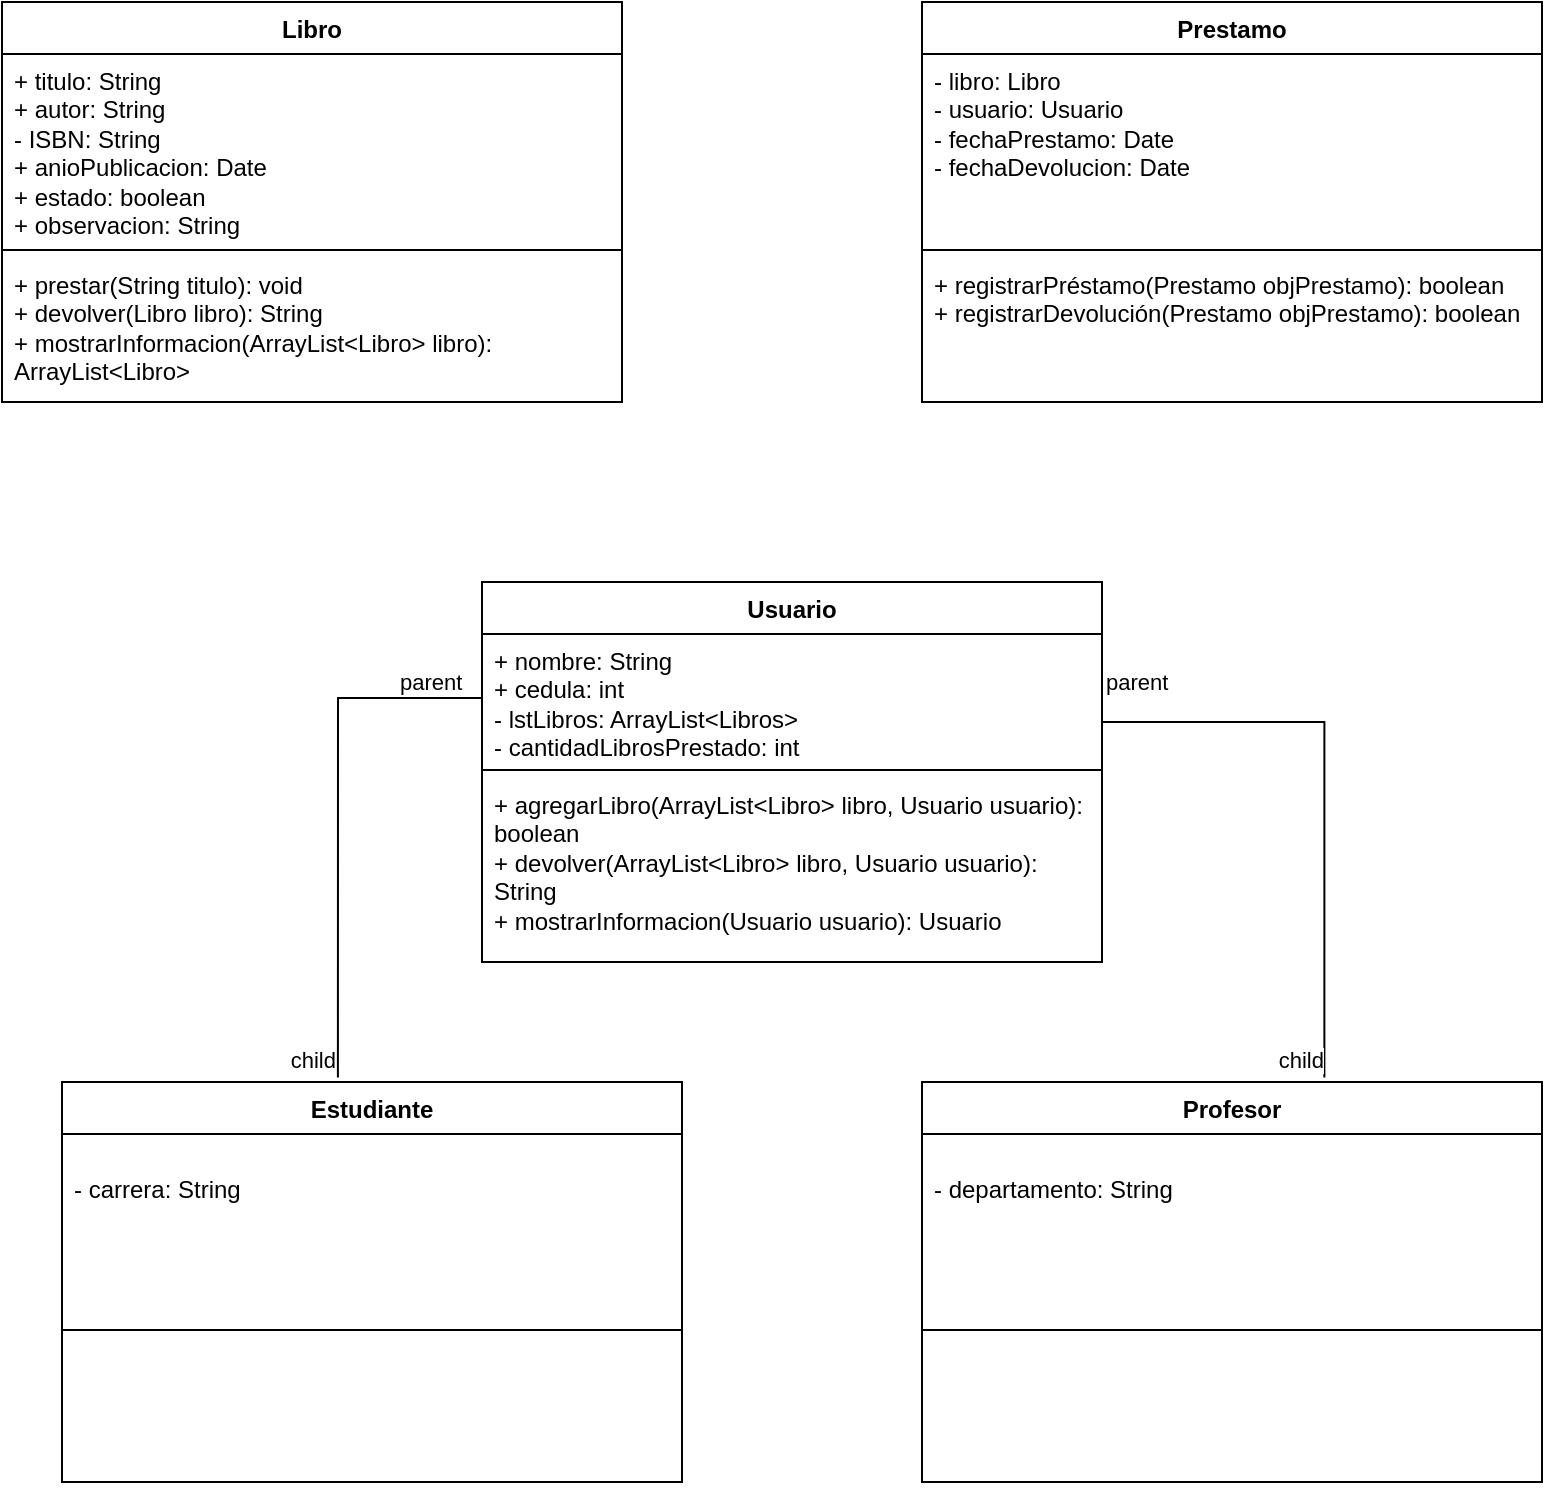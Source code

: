 <mxfile version="24.8.4">
  <diagram id="C5RBs43oDa-KdzZeNtuy" name="Page-1">
    <mxGraphModel dx="1466" dy="619" grid="1" gridSize="10" guides="1" tooltips="1" connect="1" arrows="1" fold="1" page="1" pageScale="1" pageWidth="827" pageHeight="1169" math="0" shadow="0">
      <root>
        <mxCell id="WIyWlLk6GJQsqaUBKTNV-0" />
        <mxCell id="WIyWlLk6GJQsqaUBKTNV-1" parent="WIyWlLk6GJQsqaUBKTNV-0" />
        <mxCell id="ptES-6XvapHSugwiSKhB-0" value="Libro" style="swimlane;fontStyle=1;align=center;verticalAlign=top;childLayout=stackLayout;horizontal=1;startSize=26;horizontalStack=0;resizeParent=1;resizeParentMax=0;resizeLast=0;collapsible=1;marginBottom=0;whiteSpace=wrap;html=1;" parent="WIyWlLk6GJQsqaUBKTNV-1" vertex="1">
          <mxGeometry x="30" y="120" width="310" height="200" as="geometry" />
        </mxCell>
        <mxCell id="ptES-6XvapHSugwiSKhB-1" value="+ titulo: String&lt;div&gt;+ autor: String&lt;/div&gt;&lt;div&gt;-&amp;nbsp;ISBN: String&lt;/div&gt;&lt;div&gt;+ anioPublicacion: Date&lt;/div&gt;&lt;div&gt;+ estado: boolean&lt;/div&gt;&lt;div&gt;+ observacion: String&lt;/div&gt;" style="text;strokeColor=none;fillColor=none;align=left;verticalAlign=top;spacingLeft=4;spacingRight=4;overflow=hidden;rotatable=0;points=[[0,0.5],[1,0.5]];portConstraint=eastwest;whiteSpace=wrap;html=1;" parent="ptES-6XvapHSugwiSKhB-0" vertex="1">
          <mxGeometry y="26" width="310" height="94" as="geometry" />
        </mxCell>
        <mxCell id="ptES-6XvapHSugwiSKhB-2" value="" style="line;strokeWidth=1;fillColor=none;align=left;verticalAlign=middle;spacingTop=-1;spacingLeft=3;spacingRight=3;rotatable=0;labelPosition=right;points=[];portConstraint=eastwest;strokeColor=inherit;" parent="ptES-6XvapHSugwiSKhB-0" vertex="1">
          <mxGeometry y="120" width="310" height="8" as="geometry" />
        </mxCell>
        <mxCell id="ptES-6XvapHSugwiSKhB-3" value="+ prestar(String titulo): void&lt;div&gt;+ devolver(Libro libro): String&lt;/div&gt;&lt;div&gt;+ mostrarInformacion(ArrayList&amp;lt;Libro&amp;gt; libro): ArrayList&amp;lt;Libro&amp;gt;&lt;/div&gt;" style="text;strokeColor=none;fillColor=none;align=left;verticalAlign=top;spacingLeft=4;spacingRight=4;overflow=hidden;rotatable=0;points=[[0,0.5],[1,0.5]];portConstraint=eastwest;whiteSpace=wrap;html=1;" parent="ptES-6XvapHSugwiSKhB-0" vertex="1">
          <mxGeometry y="128" width="310" height="72" as="geometry" />
        </mxCell>
        <mxCell id="bq4Kn2e6vNmMjqOHsvpG-0" value="Usuario" style="swimlane;fontStyle=1;align=center;verticalAlign=top;childLayout=stackLayout;horizontal=1;startSize=26;horizontalStack=0;resizeParent=1;resizeParentMax=0;resizeLast=0;collapsible=1;marginBottom=0;whiteSpace=wrap;html=1;" vertex="1" parent="WIyWlLk6GJQsqaUBKTNV-1">
          <mxGeometry x="270" y="410" width="310" height="190" as="geometry" />
        </mxCell>
        <mxCell id="bq4Kn2e6vNmMjqOHsvpG-1" value="+ nombre: String&lt;div&gt;+ cedula: int&lt;/div&gt;&lt;div&gt;-&amp;nbsp;lstLibros: ArrayList&amp;lt;Libros&amp;gt;&lt;br&gt;&lt;/div&gt;&lt;div&gt;- cantidadLibrosPrestado: int&lt;/div&gt;" style="text;strokeColor=none;fillColor=none;align=left;verticalAlign=top;spacingLeft=4;spacingRight=4;overflow=hidden;rotatable=0;points=[[0,0.5],[1,0.5]];portConstraint=eastwest;whiteSpace=wrap;html=1;" vertex="1" parent="bq4Kn2e6vNmMjqOHsvpG-0">
          <mxGeometry y="26" width="310" height="64" as="geometry" />
        </mxCell>
        <mxCell id="bq4Kn2e6vNmMjqOHsvpG-2" value="" style="line;strokeWidth=1;fillColor=none;align=left;verticalAlign=middle;spacingTop=-1;spacingLeft=3;spacingRight=3;rotatable=0;labelPosition=right;points=[];portConstraint=eastwest;strokeColor=inherit;" vertex="1" parent="bq4Kn2e6vNmMjqOHsvpG-0">
          <mxGeometry y="90" width="310" height="8" as="geometry" />
        </mxCell>
        <mxCell id="bq4Kn2e6vNmMjqOHsvpG-3" value="+ agregarLibro(ArrayList&amp;lt;Libro&amp;gt; libro, Usuario usuario): boolean&lt;div&gt;+ devolver(ArrayList&amp;lt;Libro&amp;gt; libro, Usuario usuario): String&lt;/div&gt;&lt;div&gt;+ mostrarInformacion(Usuario usuario): Usuario&lt;/div&gt;" style="text;strokeColor=none;fillColor=none;align=left;verticalAlign=top;spacingLeft=4;spacingRight=4;overflow=hidden;rotatable=0;points=[[0,0.5],[1,0.5]];portConstraint=eastwest;whiteSpace=wrap;html=1;" vertex="1" parent="bq4Kn2e6vNmMjqOHsvpG-0">
          <mxGeometry y="98" width="310" height="92" as="geometry" />
        </mxCell>
        <mxCell id="bq4Kn2e6vNmMjqOHsvpG-4" value="Estudiante" style="swimlane;fontStyle=1;align=center;verticalAlign=top;childLayout=stackLayout;horizontal=1;startSize=26;horizontalStack=0;resizeParent=1;resizeParentMax=0;resizeLast=0;collapsible=1;marginBottom=0;whiteSpace=wrap;html=1;" vertex="1" parent="WIyWlLk6GJQsqaUBKTNV-1">
          <mxGeometry x="60" y="660" width="310" height="200" as="geometry" />
        </mxCell>
        <mxCell id="bq4Kn2e6vNmMjqOHsvpG-5" value="&lt;br&gt;&lt;div&gt;-&amp;nbsp;carrera: String&lt;br&gt;&lt;/div&gt;" style="text;strokeColor=none;fillColor=none;align=left;verticalAlign=top;spacingLeft=4;spacingRight=4;overflow=hidden;rotatable=0;points=[[0,0.5],[1,0.5]];portConstraint=eastwest;whiteSpace=wrap;html=1;" vertex="1" parent="bq4Kn2e6vNmMjqOHsvpG-4">
          <mxGeometry y="26" width="310" height="94" as="geometry" />
        </mxCell>
        <mxCell id="bq4Kn2e6vNmMjqOHsvpG-6" value="" style="line;strokeWidth=1;fillColor=none;align=left;verticalAlign=middle;spacingTop=-1;spacingLeft=3;spacingRight=3;rotatable=0;labelPosition=right;points=[];portConstraint=eastwest;strokeColor=inherit;" vertex="1" parent="bq4Kn2e6vNmMjqOHsvpG-4">
          <mxGeometry y="120" width="310" height="8" as="geometry" />
        </mxCell>
        <mxCell id="bq4Kn2e6vNmMjqOHsvpG-7" value="&amp;nbsp;" style="text;strokeColor=none;fillColor=none;align=left;verticalAlign=top;spacingLeft=4;spacingRight=4;overflow=hidden;rotatable=0;points=[[0,0.5],[1,0.5]];portConstraint=eastwest;whiteSpace=wrap;html=1;" vertex="1" parent="bq4Kn2e6vNmMjqOHsvpG-4">
          <mxGeometry y="128" width="310" height="72" as="geometry" />
        </mxCell>
        <mxCell id="bq4Kn2e6vNmMjqOHsvpG-8" value="Profesor" style="swimlane;fontStyle=1;align=center;verticalAlign=top;childLayout=stackLayout;horizontal=1;startSize=26;horizontalStack=0;resizeParent=1;resizeParentMax=0;resizeLast=0;collapsible=1;marginBottom=0;whiteSpace=wrap;html=1;" vertex="1" parent="WIyWlLk6GJQsqaUBKTNV-1">
          <mxGeometry x="490" y="660" width="310" height="200" as="geometry" />
        </mxCell>
        <mxCell id="bq4Kn2e6vNmMjqOHsvpG-9" value="&lt;br&gt;&lt;div&gt;-&amp;nbsp;departamento: String&lt;br&gt;&lt;/div&gt;" style="text;strokeColor=none;fillColor=none;align=left;verticalAlign=top;spacingLeft=4;spacingRight=4;overflow=hidden;rotatable=0;points=[[0,0.5],[1,0.5]];portConstraint=eastwest;whiteSpace=wrap;html=1;" vertex="1" parent="bq4Kn2e6vNmMjqOHsvpG-8">
          <mxGeometry y="26" width="310" height="94" as="geometry" />
        </mxCell>
        <mxCell id="bq4Kn2e6vNmMjqOHsvpG-10" value="" style="line;strokeWidth=1;fillColor=none;align=left;verticalAlign=middle;spacingTop=-1;spacingLeft=3;spacingRight=3;rotatable=0;labelPosition=right;points=[];portConstraint=eastwest;strokeColor=inherit;" vertex="1" parent="bq4Kn2e6vNmMjqOHsvpG-8">
          <mxGeometry y="120" width="310" height="8" as="geometry" />
        </mxCell>
        <mxCell id="bq4Kn2e6vNmMjqOHsvpG-11" value="&amp;nbsp;" style="text;strokeColor=none;fillColor=none;align=left;verticalAlign=top;spacingLeft=4;spacingRight=4;overflow=hidden;rotatable=0;points=[[0,0.5],[1,0.5]];portConstraint=eastwest;whiteSpace=wrap;html=1;" vertex="1" parent="bq4Kn2e6vNmMjqOHsvpG-8">
          <mxGeometry y="128" width="310" height="72" as="geometry" />
        </mxCell>
        <mxCell id="bq4Kn2e6vNmMjqOHsvpG-13" value="" style="endArrow=none;html=1;edgeStyle=orthogonalEdgeStyle;rounded=0;exitX=0;exitY=0.5;exitDx=0;exitDy=0;entryX=0.445;entryY=-0.011;entryDx=0;entryDy=0;entryPerimeter=0;" edge="1" parent="WIyWlLk6GJQsqaUBKTNV-1" source="bq4Kn2e6vNmMjqOHsvpG-1" target="bq4Kn2e6vNmMjqOHsvpG-4">
          <mxGeometry relative="1" as="geometry">
            <mxPoint x="320" y="630" as="sourcePoint" />
            <mxPoint x="480" y="630" as="targetPoint" />
          </mxGeometry>
        </mxCell>
        <mxCell id="bq4Kn2e6vNmMjqOHsvpG-14" value="parent" style="edgeLabel;resizable=0;html=1;align=left;verticalAlign=bottom;" connectable="0" vertex="1" parent="bq4Kn2e6vNmMjqOHsvpG-13">
          <mxGeometry x="-1" relative="1" as="geometry">
            <mxPoint x="-43" as="offset" />
          </mxGeometry>
        </mxCell>
        <mxCell id="bq4Kn2e6vNmMjqOHsvpG-15" value="child" style="edgeLabel;resizable=0;html=1;align=right;verticalAlign=bottom;" connectable="0" vertex="1" parent="bq4Kn2e6vNmMjqOHsvpG-13">
          <mxGeometry x="1" relative="1" as="geometry" />
        </mxCell>
        <mxCell id="bq4Kn2e6vNmMjqOHsvpG-16" value="" style="endArrow=none;html=1;edgeStyle=orthogonalEdgeStyle;rounded=0;entryX=0.649;entryY=-0.011;entryDx=0;entryDy=0;entryPerimeter=0;exitX=1;exitY=0.5;exitDx=0;exitDy=0;" edge="1" parent="WIyWlLk6GJQsqaUBKTNV-1" source="bq4Kn2e6vNmMjqOHsvpG-1" target="bq4Kn2e6vNmMjqOHsvpG-8">
          <mxGeometry relative="1" as="geometry">
            <mxPoint x="570" y="480" as="sourcePoint" />
            <mxPoint x="730" y="480" as="targetPoint" />
            <Array as="points">
              <mxPoint x="580" y="480" />
              <mxPoint x="691" y="480" />
            </Array>
          </mxGeometry>
        </mxCell>
        <mxCell id="bq4Kn2e6vNmMjqOHsvpG-17" value="parent" style="edgeLabel;resizable=0;html=1;align=left;verticalAlign=bottom;" connectable="0" vertex="1" parent="bq4Kn2e6vNmMjqOHsvpG-16">
          <mxGeometry x="-1" relative="1" as="geometry" />
        </mxCell>
        <mxCell id="bq4Kn2e6vNmMjqOHsvpG-18" value="child" style="edgeLabel;resizable=0;html=1;align=right;verticalAlign=bottom;" connectable="0" vertex="1" parent="bq4Kn2e6vNmMjqOHsvpG-16">
          <mxGeometry x="1" relative="1" as="geometry" />
        </mxCell>
        <mxCell id="bq4Kn2e6vNmMjqOHsvpG-19" value="Prestamo" style="swimlane;fontStyle=1;align=center;verticalAlign=top;childLayout=stackLayout;horizontal=1;startSize=26;horizontalStack=0;resizeParent=1;resizeParentMax=0;resizeLast=0;collapsible=1;marginBottom=0;whiteSpace=wrap;html=1;" vertex="1" parent="WIyWlLk6GJQsqaUBKTNV-1">
          <mxGeometry x="490" y="120" width="310" height="200" as="geometry" />
        </mxCell>
        <mxCell id="bq4Kn2e6vNmMjqOHsvpG-20" value="- libro: Libro&lt;div&gt;- usuario: Usuario&lt;/div&gt;&lt;div&gt;- fechaPrestamo: Date&lt;/div&gt;&lt;div&gt;- fechaDevolucion: Date&lt;/div&gt;&lt;div&gt;&lt;br&gt;&lt;/div&gt;" style="text;strokeColor=none;fillColor=none;align=left;verticalAlign=top;spacingLeft=4;spacingRight=4;overflow=hidden;rotatable=0;points=[[0,0.5],[1,0.5]];portConstraint=eastwest;whiteSpace=wrap;html=1;" vertex="1" parent="bq4Kn2e6vNmMjqOHsvpG-19">
          <mxGeometry y="26" width="310" height="94" as="geometry" />
        </mxCell>
        <mxCell id="bq4Kn2e6vNmMjqOHsvpG-21" value="" style="line;strokeWidth=1;fillColor=none;align=left;verticalAlign=middle;spacingTop=-1;spacingLeft=3;spacingRight=3;rotatable=0;labelPosition=right;points=[];portConstraint=eastwest;strokeColor=inherit;" vertex="1" parent="bq4Kn2e6vNmMjqOHsvpG-19">
          <mxGeometry y="120" width="310" height="8" as="geometry" />
        </mxCell>
        <mxCell id="bq4Kn2e6vNmMjqOHsvpG-22" value="+ registrarPréstamo(Prestamo objPrestamo): boolean&lt;div&gt;+ registrarDevolución(Prestamo objPrestamo): boolean&lt;/div&gt;&lt;div&gt;&lt;br&gt;&lt;/div&gt;" style="text;strokeColor=none;fillColor=none;align=left;verticalAlign=top;spacingLeft=4;spacingRight=4;overflow=hidden;rotatable=0;points=[[0,0.5],[1,0.5]];portConstraint=eastwest;whiteSpace=wrap;html=1;" vertex="1" parent="bq4Kn2e6vNmMjqOHsvpG-19">
          <mxGeometry y="128" width="310" height="72" as="geometry" />
        </mxCell>
      </root>
    </mxGraphModel>
  </diagram>
</mxfile>
